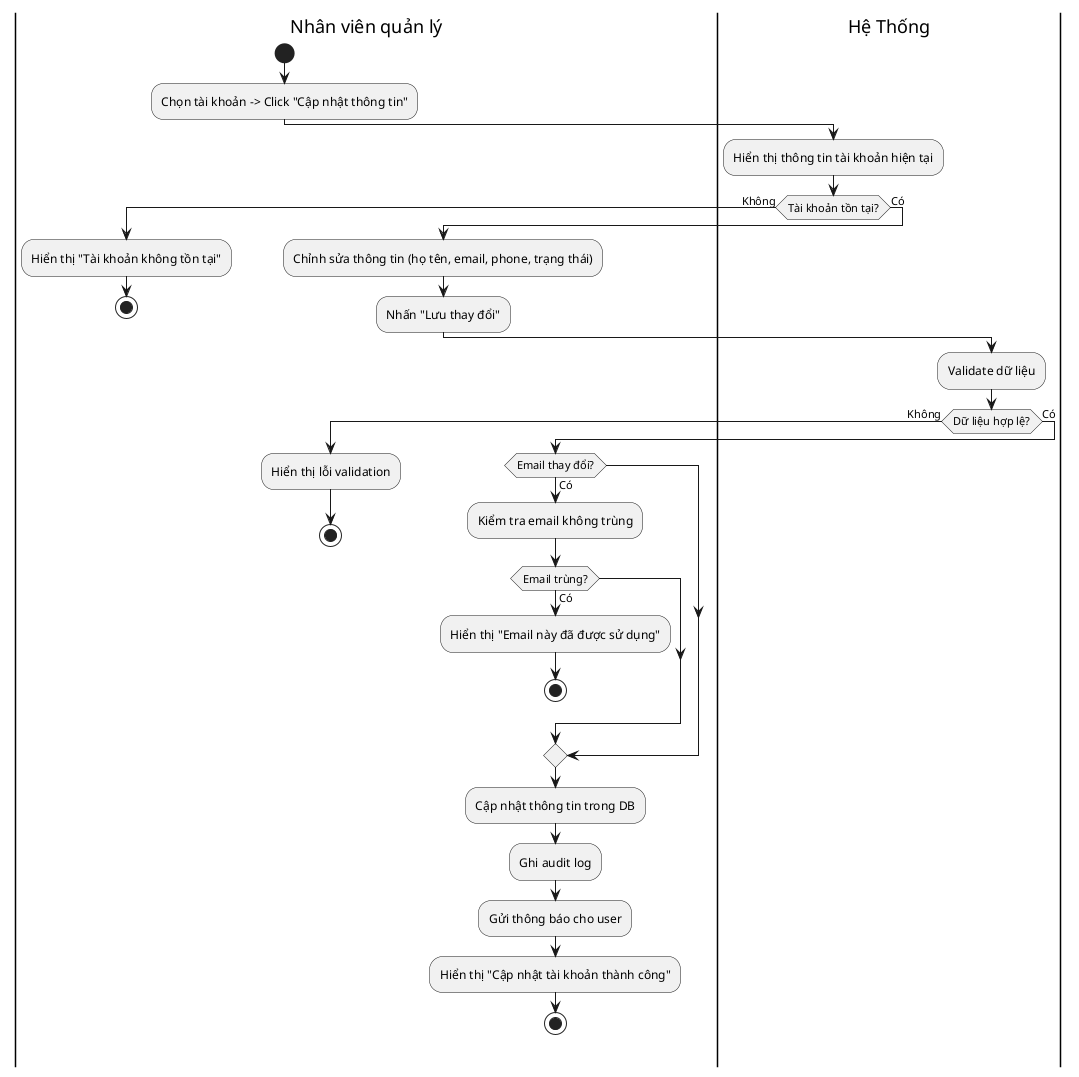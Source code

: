 @startuml cap-nhat-tai-khoan
|Nhân viên quản lý|
start
:Chọn tài khoản -> Click "Cập nhật thông tin";
|Hệ Thống|
:Hiển thị thông tin tài khoản hiện tại;
if (Tài khoản tồn tại?) then (Không)
  |Nhân viên quản lý|
  :Hiển thị "Tài khoản không tồn tại";
  stop
else (Có)
  |Nhân viên quản lý|
  :Chỉnh sửa thông tin (họ tên, email, phone, trạng thái);
  :Nhấn "Lưu thay đổi";
  |Hệ Thống|
  :Validate dữ liệu;
  if (Dữ liệu hợp lệ?) then (Không)
    |Nhân viên quản lý|
    :Hiển thị lỗi validation;
    stop
  else (Có)
    if (Email thay đổi?) then (Có)
      :Kiểm tra email không trùng;
      if (Email trùng?) then (Có)
        |Nhân viên quản lý|
        :Hiển thị "Email này đã được sử dụng";
        stop
      endif
    endif
    :Cập nhật thông tin trong DB;
    :Ghi audit log;
    :Gửi thông báo cho user;
    |Nhân viên quản lý|
    :Hiển thị "Cập nhật tài khoản thành công";
    stop
  endif
endif
@enduml